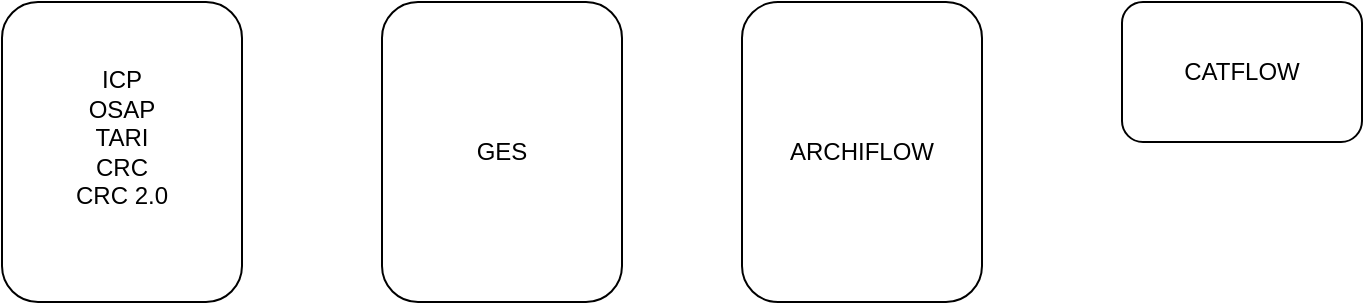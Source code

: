 <mxfile version="24.0.6" type="github">
  <diagram name="Pagina-1" id="iFga_gO1SLy5goV0IBSG">
    <mxGraphModel dx="1434" dy="746" grid="1" gridSize="10" guides="1" tooltips="1" connect="1" arrows="1" fold="1" page="1" pageScale="1" pageWidth="827" pageHeight="1169" math="0" shadow="0">
      <root>
        <mxCell id="0" />
        <mxCell id="1" parent="0" />
        <mxCell id="JwesNAUd77x39-J_UGq0-1" value="ICP&lt;div&gt;OSAP&lt;/div&gt;&lt;div&gt;TARI&lt;/div&gt;&lt;div&gt;CRC&lt;/div&gt;&lt;div&gt;CRC 2.0&lt;/div&gt;&lt;div&gt;&lt;br&gt;&lt;/div&gt;" style="rounded=1;whiteSpace=wrap;html=1;" vertex="1" parent="1">
          <mxGeometry x="50" y="150" width="120" height="150" as="geometry" />
        </mxCell>
        <mxCell id="JwesNAUd77x39-J_UGq0-2" value="&lt;div&gt;GES&lt;/div&gt;" style="rounded=1;whiteSpace=wrap;html=1;" vertex="1" parent="1">
          <mxGeometry x="240" y="150" width="120" height="150" as="geometry" />
        </mxCell>
        <mxCell id="JwesNAUd77x39-J_UGq0-3" value="&lt;div&gt;ARCHIFLOW&lt;/div&gt;" style="rounded=1;whiteSpace=wrap;html=1;" vertex="1" parent="1">
          <mxGeometry x="420" y="150" width="120" height="150" as="geometry" />
        </mxCell>
        <mxCell id="JwesNAUd77x39-J_UGq0-4" value="&lt;div&gt;CATFLOW&lt;/div&gt;" style="rounded=1;whiteSpace=wrap;html=1;" vertex="1" parent="1">
          <mxGeometry x="610" y="150" width="120" height="70" as="geometry" />
        </mxCell>
      </root>
    </mxGraphModel>
  </diagram>
</mxfile>
